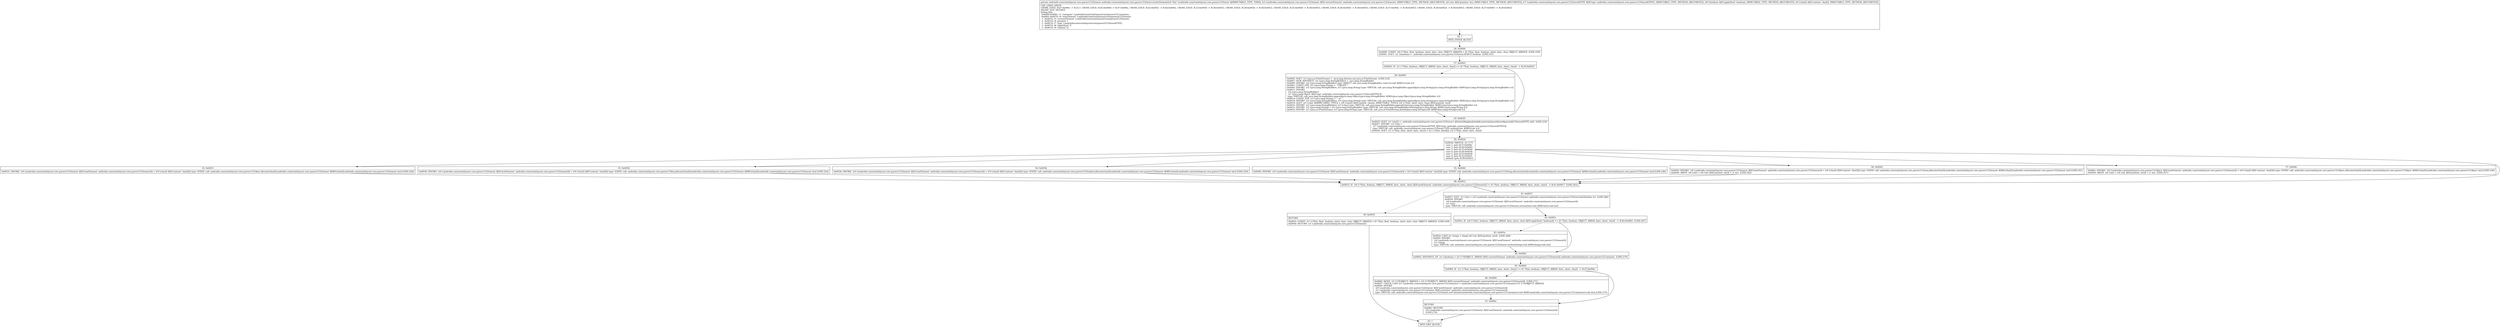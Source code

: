 digraph "CFG forandroidx.constraintlayout.core.parser.CLParser.createElement(Landroidx\/constraintlayout\/core\/parser\/CLElement;ILandroidx\/constraintlayout\/core\/parser\/CLParser$TYPE;Z[C)Landroidx\/constraintlayout\/core\/parser\/CLElement;" {
Node_24 [shape=record,label="{24\:\ ?|MTH_ENTER_BLOCK\l}"];
Node_26 [shape=record,label="{26\:\ 0x0000|0x0000: CONST  (r0 I:??[int, float, boolean, short, byte, char, OBJECT, ARRAY]) = (0 ??[int, float, boolean, short, byte, char, OBJECT, ARRAY])  (LINE:230)\l0x0001: SGET  (r1 I:boolean) =  androidx.constraintlayout.core.parser.CLParser.DEBUG boolean  (LINE:231)\l}"];
Node_27 [shape=record,label="{27\:\ 0x0003|0x0003: IF  (r1 I:??[int, boolean, OBJECT, ARRAY, byte, short, char]) == (0 ??[int, boolean, OBJECT, ARRAY, byte, short, char])  \-\> B:29:0x0025 \l}"];
Node_28 [shape=record,label="{28\:\ 0x0005|0x0005: SGET  (r1 I:java.io.PrintStream) =  java.lang.System.out java.io.PrintStream  (LINE:232)\l0x0007: NEW_INSTANCE  (r2 I:java.lang.StringBuilder) =  java.lang.StringBuilder \l0x0009: INVOKE  (r2 I:java.lang.StringBuilder) type: DIRECT call: java.lang.StringBuilder.\<init\>():void A[MD:():void (c)]\l0x000c: CONST_STR  (r3 I:java.lang.String) =  \"CREATE \" \l0x000e: INVOKE  (r2 I:java.lang.StringBuilder), (r3 I:java.lang.String) type: VIRTUAL call: java.lang.StringBuilder.append(java.lang.String):java.lang.StringBuilder A[MD:(java.lang.String):java.lang.StringBuilder (c)]\l0x0011: INVOKE  \l  (r2 I:java.lang.StringBuilder)\l  (r7 I:java.lang.Object A[D('type' androidx.constraintlayout.core.parser.CLParser$TYPE)])\l type: VIRTUAL call: java.lang.StringBuilder.append(java.lang.Object):java.lang.StringBuilder A[MD:(java.lang.Object):java.lang.StringBuilder (c)]\l0x0014: CONST_STR  (r3 I:java.lang.String) =  \" at \" \l0x0016: INVOKE  (r2 I:java.lang.StringBuilder), (r3 I:java.lang.String) type: VIRTUAL call: java.lang.StringBuilder.append(java.lang.String):java.lang.StringBuilder A[MD:(java.lang.String):java.lang.StringBuilder (c)]\l0x0019: AGET  (r3 I:char A[IMMUTABLE_TYPE]) = (r9 I:char[] A[D('content' char[]), IMMUTABLE_TYPE]), (r6 I:??[int, short, byte, char] A[D('position' int)]) \l0x001b: INVOKE  (r2 I:java.lang.StringBuilder), (r3 I:char) type: VIRTUAL call: java.lang.StringBuilder.append(char):java.lang.StringBuilder A[MD:(char):java.lang.StringBuilder (c)]\l0x001e: INVOKE  (r2 I:java.lang.String) = (r2 I:java.lang.StringBuilder) type: VIRTUAL call: java.lang.StringBuilder.toString():java.lang.String A[MD:():java.lang.String (c)]\l0x0022: INVOKE  (r1 I:java.io.PrintStream), (r2 I:java.lang.String) type: VIRTUAL call: java.io.PrintStream.println(java.lang.String):void A[MD:(java.lang.String):void (c)]\l}"];
Node_29 [shape=record,label="{29\:\ 0x0025|0x0025: SGET  (r1 I:int[]) =  androidx.constraintlayout.core.parser.CLParser.1.$SwitchMap$androidx$constraintlayout$core$parser$CLParser$TYPE int[]  (LINE:234)\l0x0027: INVOKE  (r2 I:int) = \l  (r7 I:androidx.constraintlayout.core.parser.CLParser$TYPE A[D('type' androidx.constraintlayout.core.parser.CLParser$TYPE)])\l type: VIRTUAL call: androidx.constraintlayout.core.parser.CLParser.TYPE.ordinal():int A[MD:():int (c)]\l0x002b: AGET  (r1 I:??[int, float, short, byte, char]) = (r1 I:??[int, float][]), (r2 I:??[int, short, byte, char]) \l}"];
Node_30 [shape=record,label="{30\:\ 0x002d|0x002d: SWITCH  (r1 I:??)\l case 1: goto B:37:0x004c\l case 2: goto B:36:0x0045\l case 3: goto B:35:0x0040\l case 4: goto B:34:0x003b\l case 5: goto B:33:0x0036\l case 6: goto B:32:0x0031\l default: goto B:38:0x0053 \l}"];
Node_32 [shape=record,label="{32\:\ 0x0031|0x0031: INVOKE  (r0 I:androidx.constraintlayout.core.parser.CLElement A[D('newElement' androidx.constraintlayout.core.parser.CLElement)]) = (r9 I:char[] A[D('content' char[])]) type: STATIC call: androidx.constraintlayout.core.parser.CLToken.allocate(char[]):androidx.constraintlayout.core.parser.CLElement A[MD:(char[]):androidx.constraintlayout.core.parser.CLElement (m)] (LINE:258)\l}"];
Node_33 [shape=record,label="{33\:\ 0x0036|0x0036: INVOKE  (r0 I:androidx.constraintlayout.core.parser.CLElement A[D('newElement' androidx.constraintlayout.core.parser.CLElement)]) = (r9 I:char[] A[D('content' char[])]) type: STATIC call: androidx.constraintlayout.core.parser.CLKey.allocate(char[]):androidx.constraintlayout.core.parser.CLElement A[MD:(char[]):androidx.constraintlayout.core.parser.CLElement (m)] (LINE:254)\l}"];
Node_34 [shape=record,label="{34\:\ 0x003b|0x003b: INVOKE  (r0 I:androidx.constraintlayout.core.parser.CLElement A[D('newElement' androidx.constraintlayout.core.parser.CLElement)]) = (r9 I:char[] A[D('content' char[])]) type: STATIC call: androidx.constraintlayout.core.parser.CLNumber.allocate(char[]):androidx.constraintlayout.core.parser.CLElement A[MD:(char[]):androidx.constraintlayout.core.parser.CLElement (m)] (LINE:250)\l}"];
Node_35 [shape=record,label="{35\:\ 0x0040|0x0040: INVOKE  (r0 I:androidx.constraintlayout.core.parser.CLElement A[D('newElement' androidx.constraintlayout.core.parser.CLElement)]) = (r9 I:char[] A[D('content' char[])]) type: STATIC call: androidx.constraintlayout.core.parser.CLString.allocate(char[]):androidx.constraintlayout.core.parser.CLElement A[MD:(char[]):androidx.constraintlayout.core.parser.CLElement (m)] (LINE:246)\l}"];
Node_36 [shape=record,label="{36\:\ 0x0045|0x0045: INVOKE  (r0 I:androidx.constraintlayout.core.parser.CLElement A[D('newElement' androidx.constraintlayout.core.parser.CLElement)]) = (r9 I:char[] A[D('content' char[])]) type: STATIC call: androidx.constraintlayout.core.parser.CLArray.allocate(char[]):androidx.constraintlayout.core.parser.CLElement A[MD:(char[]):androidx.constraintlayout.core.parser.CLElement (m)] (LINE:241)\l0x0049: ARITH  (r6 I:int) = (r6 I:int A[D('position' int)]) + (1 int)  (LINE:242)\l}"];
Node_37 [shape=record,label="{37\:\ 0x004c|0x004c: INVOKE  (r0 I:androidx.constraintlayout.core.parser.CLObject A[D('newElement' androidx.constraintlayout.core.parser.CLElement)]) = (r9 I:char[] A[D('content' char[])]) type: STATIC call: androidx.constraintlayout.core.parser.CLObject.allocate(char[]):androidx.constraintlayout.core.parser.CLObject A[MD:(char[]):androidx.constraintlayout.core.parser.CLObject (m)] (LINE:236)\l0x0050: ARITH  (r6 I:int) = (r6 I:int A[D('position' int)]) + (1 int)  (LINE:237)\l}"];
Node_38 [shape=record,label="{38\:\ 0x0053|0x0053: IF  (r0 I:??[int, boolean, OBJECT, ARRAY, byte, short, char] A[D('newElement' androidx.constraintlayout.core.parser.CLElement)]) != (0 ??[int, boolean, OBJECT, ARRAY, byte, short, char])  \-\> B:41:0x0057  (LINE:263)\l}"];
Node_39 [shape=record,label="{39\:\ 0x0055|RETURN\l|0x0055: CONST  (r1 I:??[int, float, boolean, short, byte, char, OBJECT, ARRAY]) = (0 ??[int, float, boolean, short, byte, char, OBJECT, ARRAY])  (LINE:264)\l0x0056: RETURN  (r1 I:androidx.constraintlayout.core.parser.CLElement) \l}"];
Node_25 [shape=record,label="{25\:\ ?|MTH_EXIT_BLOCK\l}"];
Node_41 [shape=record,label="{41\:\ 0x0057|0x0057: IGET  (r1 I:int) = (r4 I:androidx.constraintlayout.core.parser.CLParser) androidx.constraintlayout.core.parser.CLParser.lineNumber int  (LINE:266)\l0x0059: INVOKE  \l  (r0 I:androidx.constraintlayout.core.parser.CLElement A[D('newElement' androidx.constraintlayout.core.parser.CLElement)])\l  (r1 I:int)\l type: VIRTUAL call: androidx.constraintlayout.core.parser.CLElement.setLine(int):void A[MD:(int):void (m)]\l}"];
Node_42 [shape=record,label="{42\:\ 0x005c|0x005c: IF  (r8 I:??[int, boolean, OBJECT, ARRAY, byte, short, char] A[D('applyStart' boolean)]) == (0 ??[int, boolean, OBJECT, ARRAY, byte, short, char])  \-\> B:44:0x0062  (LINE:267)\l}"];
Node_43 [shape=record,label="{43\:\ 0x005e|0x005e: CAST (r1 I:long) = (long) (r6 I:int A[D('position' int)])  (LINE:268)\l0x005f: INVOKE  \l  (r0 I:androidx.constraintlayout.core.parser.CLElement A[D('newElement' androidx.constraintlayout.core.parser.CLElement)])\l  (r1 I:long)\l type: VIRTUAL call: androidx.constraintlayout.core.parser.CLElement.setStart(long):void A[MD:(long):void (m)]\l}"];
Node_44 [shape=record,label="{44\:\ 0x0062|0x0062: INSTANCE_OF  (r1 I:boolean) = (r5 I:??[OBJECT, ARRAY] A[D('currentElement' androidx.constraintlayout.core.parser.CLElement)]) androidx.constraintlayout.core.parser.CLContainer  (LINE:270)\l}"];
Node_45 [shape=record,label="{45\:\ 0x0064|0x0064: IF  (r1 I:??[int, boolean, OBJECT, ARRAY, byte, short, char]) == (0 ??[int, boolean, OBJECT, ARRAY, byte, short, char])  \-\> B:47:0x006c \l}"];
Node_46 [shape=record,label="{46\:\ 0x0066|0x0066: MOVE  (r1 I:??[OBJECT, ARRAY]) = (r5 I:??[OBJECT, ARRAY] A[D('currentElement' androidx.constraintlayout.core.parser.CLElement)])  (LINE:271)\l0x0067: CHECK_CAST (r1 I:androidx.constraintlayout.core.parser.CLContainer) = (androidx.constraintlayout.core.parser.CLContainer) (r1 I:??[OBJECT, ARRAY]) \l0x0069: INVOKE  \l  (r0 I:androidx.constraintlayout.core.parser.CLElement A[D('newElement' androidx.constraintlayout.core.parser.CLElement)])\l  (r1 I:androidx.constraintlayout.core.parser.CLContainer A[D('container' androidx.constraintlayout.core.parser.CLContainer)])\l type: VIRTUAL call: androidx.constraintlayout.core.parser.CLElement.setContainer(androidx.constraintlayout.core.parser.CLContainer):void A[MD:(androidx.constraintlayout.core.parser.CLContainer):void (m)] (LINE:272)\l}"];
Node_47 [shape=record,label="{47\:\ 0x006c|RETURN\l|0x006c: RETURN  \l  (r0 I:androidx.constraintlayout.core.parser.CLElement A[D('newElement' androidx.constraintlayout.core.parser.CLElement)])\l  (LINE:274)\l}"];
MethodNode[shape=record,label="{private androidx.constraintlayout.core.parser.CLElement androidx.constraintlayout.core.parser.CLParser.createElement((r4 'this' I:androidx.constraintlayout.core.parser.CLParser A[IMMUTABLE_TYPE, THIS]), (r5 I:androidx.constraintlayout.core.parser.CLElement A[D('currentElement' androidx.constraintlayout.core.parser.CLElement), IMMUTABLE_TYPE, METHOD_ARGUMENT]), (r6 I:int A[D('position' int), IMMUTABLE_TYPE, METHOD_ARGUMENT]), (r7 I:androidx.constraintlayout.core.parser.CLParser$TYPE A[D('type' androidx.constraintlayout.core.parser.CLParser$TYPE), IMMUTABLE_TYPE, METHOD_ARGUMENT]), (r8 I:boolean A[D('applyStart' boolean), IMMUTABLE_TYPE, METHOD_ARGUMENT]), (r9 I:char[] A[D('content' char[]), IMMUTABLE_TYPE, METHOD_ARGUMENT]))  | USE_LINES_HINTS\lCROSS_EDGE: B:47:0x006c \-\> B:25:?, CROSS_EDGE: B:45:0x0064 \-\> B:47:0x006c, CROSS_EDGE: B:42:0x005c \-\> B:44:0x0062, CROSS_EDGE: B:33:0x0036 \-\> B:38:0x0053, CROSS_EDGE: B:34:0x003b \-\> B:38:0x0053, CROSS_EDGE: B:35:0x0040 \-\> B:38:0x0053, CROSS_EDGE: B:36:0x0045 \-\> B:38:0x0053, CROSS_EDGE: B:37:0x004c \-\> B:38:0x0053, CROSS_EDGE: B:30:0x002d \-\> B:38:0x0053, CROSS_EDGE: B:27:0x0003 \-\> B:29:0x0025\lINLINE_NOT_NEEDED\lDebug Info:\l  0x0069\-0x006c: r1 'container' Landroidx\/constraintlayout\/core\/parser\/CLContainer;\l  0x0001\-0x007d: r0 'newElement' Landroidx\/constraintlayout\/core\/parser\/CLElement;\l  \-1 \-0x007d: r5 'currentElement' Landroidx\/constraintlayout\/core\/parser\/CLElement;\l  \-1 \-0x007d: r6 'position' I\l  \-1 \-0x007d: r7 'type' Landroidx\/constraintlayout\/core\/parser\/CLParser$TYPE;\l  \-1 \-0x007d: r8 'applyStart' Z\l  \-1 \-0x007d: r9 'content' [C\l}"];
MethodNode -> Node_24;Node_24 -> Node_26;
Node_26 -> Node_27;
Node_27 -> Node_28[style=dashed];
Node_27 -> Node_29;
Node_28 -> Node_29;
Node_29 -> Node_30;
Node_30 -> Node_32;
Node_30 -> Node_33;
Node_30 -> Node_34;
Node_30 -> Node_35;
Node_30 -> Node_36;
Node_30 -> Node_37;
Node_30 -> Node_38;
Node_32 -> Node_38;
Node_33 -> Node_38;
Node_34 -> Node_38;
Node_35 -> Node_38;
Node_36 -> Node_38;
Node_37 -> Node_38;
Node_38 -> Node_39[style=dashed];
Node_38 -> Node_41;
Node_39 -> Node_25;
Node_41 -> Node_42;
Node_42 -> Node_43[style=dashed];
Node_42 -> Node_44;
Node_43 -> Node_44;
Node_44 -> Node_45;
Node_45 -> Node_46[style=dashed];
Node_45 -> Node_47;
Node_46 -> Node_47;
Node_47 -> Node_25;
}

